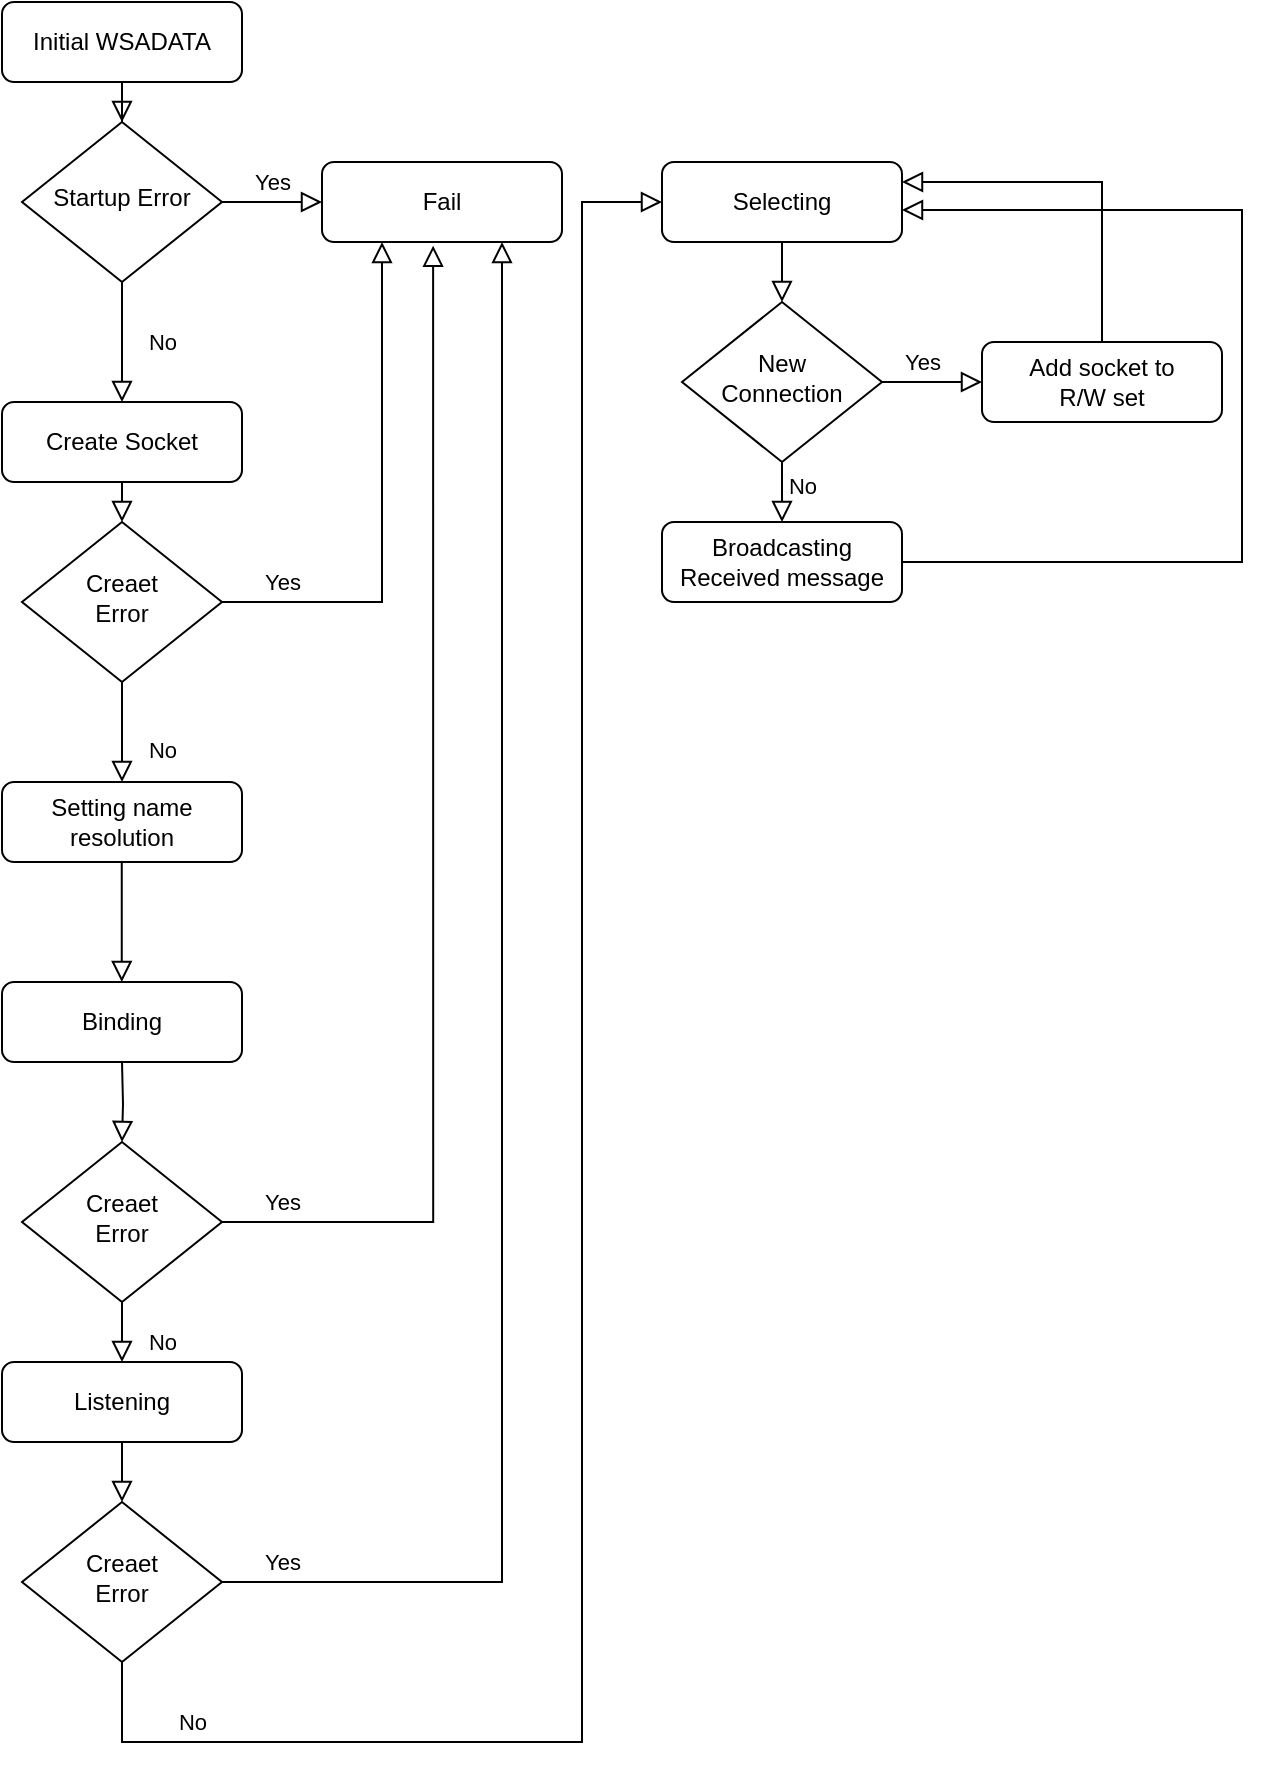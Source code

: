 <mxfile version="13.9.9" type="device"><diagram id="C5RBs43oDa-KdzZeNtuy" name="Page-1"><mxGraphModel dx="1634" dy="826" grid="1" gridSize="10" guides="1" tooltips="1" connect="1" arrows="1" fold="1" page="1" pageScale="1" pageWidth="827" pageHeight="1169" math="0" shadow="0"><root><mxCell id="WIyWlLk6GJQsqaUBKTNV-0"/><mxCell id="WIyWlLk6GJQsqaUBKTNV-1" parent="WIyWlLk6GJQsqaUBKTNV-0"/><mxCell id="WIyWlLk6GJQsqaUBKTNV-2" value="" style="rounded=0;html=1;jettySize=auto;orthogonalLoop=1;fontSize=11;endArrow=block;endFill=0;endSize=8;strokeWidth=1;shadow=0;labelBackgroundColor=none;edgeStyle=orthogonalEdgeStyle;" parent="WIyWlLk6GJQsqaUBKTNV-1" source="WIyWlLk6GJQsqaUBKTNV-3" target="WIyWlLk6GJQsqaUBKTNV-6" edge="1"><mxGeometry relative="1" as="geometry"/></mxCell><mxCell id="WIyWlLk6GJQsqaUBKTNV-3" value="Initial WSADATA" style="rounded=1;whiteSpace=wrap;html=1;fontSize=12;glass=0;strokeWidth=1;shadow=0;" parent="WIyWlLk6GJQsqaUBKTNV-1" vertex="1"><mxGeometry x="160" y="80" width="120" height="40" as="geometry"/></mxCell><mxCell id="WIyWlLk6GJQsqaUBKTNV-4" value="No" style="rounded=0;html=1;jettySize=auto;orthogonalLoop=1;fontSize=11;endArrow=block;endFill=0;endSize=8;strokeWidth=1;shadow=0;labelBackgroundColor=none;edgeStyle=orthogonalEdgeStyle;entryX=0.5;entryY=0;entryDx=0;entryDy=0;" parent="WIyWlLk6GJQsqaUBKTNV-1" source="WIyWlLk6GJQsqaUBKTNV-6" target="kxZPqZjDZHwBbCT4NaOe-0" edge="1"><mxGeometry y="20" relative="1" as="geometry"><mxPoint as="offset"/><mxPoint x="220" y="270" as="targetPoint"/></mxGeometry></mxCell><mxCell id="WIyWlLk6GJQsqaUBKTNV-5" value="Yes" style="edgeStyle=orthogonalEdgeStyle;rounded=0;html=1;jettySize=auto;orthogonalLoop=1;fontSize=11;endArrow=block;endFill=0;endSize=8;strokeWidth=1;shadow=0;labelBackgroundColor=none;" parent="WIyWlLk6GJQsqaUBKTNV-1" source="WIyWlLk6GJQsqaUBKTNV-6" target="WIyWlLk6GJQsqaUBKTNV-7" edge="1"><mxGeometry y="10" relative="1" as="geometry"><mxPoint as="offset"/></mxGeometry></mxCell><mxCell id="WIyWlLk6GJQsqaUBKTNV-6" value="Startup Error" style="rhombus;whiteSpace=wrap;html=1;shadow=0;fontFamily=Helvetica;fontSize=12;align=center;strokeWidth=1;spacing=6;spacingTop=-4;" parent="WIyWlLk6GJQsqaUBKTNV-1" vertex="1"><mxGeometry x="170" y="140" width="100" height="80" as="geometry"/></mxCell><mxCell id="WIyWlLk6GJQsqaUBKTNV-7" value="Fail" style="rounded=1;whiteSpace=wrap;html=1;fontSize=12;glass=0;strokeWidth=1;shadow=0;" parent="WIyWlLk6GJQsqaUBKTNV-1" vertex="1"><mxGeometry x="320" y="160" width="120" height="40" as="geometry"/></mxCell><mxCell id="WIyWlLk6GJQsqaUBKTNV-8" value="No" style="rounded=0;html=1;jettySize=auto;orthogonalLoop=1;fontSize=11;endArrow=block;endFill=0;endSize=8;strokeWidth=1;shadow=0;labelBackgroundColor=none;edgeStyle=orthogonalEdgeStyle;" parent="WIyWlLk6GJQsqaUBKTNV-1" source="WIyWlLk6GJQsqaUBKTNV-10" target="WIyWlLk6GJQsqaUBKTNV-11" edge="1"><mxGeometry x="0.333" y="20" relative="1" as="geometry"><mxPoint as="offset"/></mxGeometry></mxCell><mxCell id="WIyWlLk6GJQsqaUBKTNV-9" value="Yes" style="edgeStyle=orthogonalEdgeStyle;rounded=0;html=1;jettySize=auto;orthogonalLoop=1;fontSize=11;endArrow=block;endFill=0;endSize=8;strokeWidth=1;shadow=0;labelBackgroundColor=none;entryX=0.25;entryY=1;entryDx=0;entryDy=0;" parent="WIyWlLk6GJQsqaUBKTNV-1" source="WIyWlLk6GJQsqaUBKTNV-10" target="WIyWlLk6GJQsqaUBKTNV-7" edge="1"><mxGeometry x="-0.769" y="10" relative="1" as="geometry"><mxPoint as="offset"/><mxPoint x="320" y="420.0" as="targetPoint"/></mxGeometry></mxCell><mxCell id="WIyWlLk6GJQsqaUBKTNV-10" value="Creaet&lt;br&gt;Error" style="rhombus;whiteSpace=wrap;html=1;shadow=0;fontFamily=Helvetica;fontSize=12;align=center;strokeWidth=1;spacing=6;spacingTop=-4;" parent="WIyWlLk6GJQsqaUBKTNV-1" vertex="1"><mxGeometry x="170" y="340" width="100" height="80" as="geometry"/></mxCell><mxCell id="WIyWlLk6GJQsqaUBKTNV-11" value="Setting name resolution" style="rounded=1;whiteSpace=wrap;html=1;fontSize=12;glass=0;strokeWidth=1;shadow=0;" parent="WIyWlLk6GJQsqaUBKTNV-1" vertex="1"><mxGeometry x="160" y="470" width="120" height="40" as="geometry"/></mxCell><mxCell id="WIyWlLk6GJQsqaUBKTNV-12" value="Listening" style="rounded=1;whiteSpace=wrap;html=1;fontSize=12;glass=0;strokeWidth=1;shadow=0;" parent="WIyWlLk6GJQsqaUBKTNV-1" vertex="1"><mxGeometry x="160" y="760" width="120" height="40" as="geometry"/></mxCell><mxCell id="kxZPqZjDZHwBbCT4NaOe-0" value="Create Socket" style="rounded=1;whiteSpace=wrap;html=1;fontSize=12;glass=0;strokeWidth=1;shadow=0;" vertex="1" parent="WIyWlLk6GJQsqaUBKTNV-1"><mxGeometry x="160" y="280" width="120" height="40" as="geometry"/></mxCell><mxCell id="kxZPqZjDZHwBbCT4NaOe-1" value="" style="rounded=0;html=1;jettySize=auto;orthogonalLoop=1;fontSize=11;endArrow=block;endFill=0;endSize=8;strokeWidth=1;shadow=0;labelBackgroundColor=none;edgeStyle=orthogonalEdgeStyle;entryX=0.5;entryY=0;entryDx=0;entryDy=0;exitX=0.5;exitY=1;exitDx=0;exitDy=0;" edge="1" parent="WIyWlLk6GJQsqaUBKTNV-1" source="kxZPqZjDZHwBbCT4NaOe-0" target="WIyWlLk6GJQsqaUBKTNV-10"><mxGeometry y="20" relative="1" as="geometry"><mxPoint as="offset"/><mxPoint x="230" y="230.0" as="sourcePoint"/><mxPoint x="230" y="290.0" as="targetPoint"/></mxGeometry></mxCell><mxCell id="kxZPqZjDZHwBbCT4NaOe-2" value="Binding" style="rounded=1;whiteSpace=wrap;html=1;fontSize=12;glass=0;strokeWidth=1;shadow=0;" vertex="1" parent="WIyWlLk6GJQsqaUBKTNV-1"><mxGeometry x="160" y="570" width="120" height="40" as="geometry"/></mxCell><mxCell id="kxZPqZjDZHwBbCT4NaOe-6" value="" style="rounded=0;html=1;jettySize=auto;orthogonalLoop=1;fontSize=11;endArrow=block;endFill=0;endSize=8;strokeWidth=1;shadow=0;labelBackgroundColor=none;edgeStyle=orthogonalEdgeStyle;entryX=0.5;entryY=0;entryDx=0;entryDy=0;" edge="1" parent="WIyWlLk6GJQsqaUBKTNV-1"><mxGeometry y="20" relative="1" as="geometry"><mxPoint as="offset"/><mxPoint x="219.88" y="510.0" as="sourcePoint"/><mxPoint x="219.88" y="570.0" as="targetPoint"/></mxGeometry></mxCell><mxCell id="kxZPqZjDZHwBbCT4NaOe-7" value="Creaet&lt;br&gt;Error" style="rhombus;whiteSpace=wrap;html=1;shadow=0;fontFamily=Helvetica;fontSize=12;align=center;strokeWidth=1;spacing=6;spacingTop=-4;" vertex="1" parent="WIyWlLk6GJQsqaUBKTNV-1"><mxGeometry x="170" y="650" width="100" height="80" as="geometry"/></mxCell><mxCell id="kxZPqZjDZHwBbCT4NaOe-8" value="No" style="rounded=0;html=1;jettySize=auto;orthogonalLoop=1;fontSize=11;endArrow=block;endFill=0;endSize=8;strokeWidth=1;shadow=0;labelBackgroundColor=none;edgeStyle=orthogonalEdgeStyle;exitX=0.5;exitY=1;exitDx=0;exitDy=0;entryX=0.5;entryY=0;entryDx=0;entryDy=0;" edge="1" parent="WIyWlLk6GJQsqaUBKTNV-1" source="kxZPqZjDZHwBbCT4NaOe-7" target="WIyWlLk6GJQsqaUBKTNV-12"><mxGeometry x="0.333" y="20" relative="1" as="geometry"><mxPoint as="offset"/><mxPoint x="370" y="610" as="sourcePoint"/><mxPoint x="370" y="660" as="targetPoint"/></mxGeometry></mxCell><mxCell id="kxZPqZjDZHwBbCT4NaOe-9" value="Yes" style="edgeStyle=orthogonalEdgeStyle;rounded=0;html=1;jettySize=auto;orthogonalLoop=1;fontSize=11;endArrow=block;endFill=0;endSize=8;strokeWidth=1;shadow=0;labelBackgroundColor=none;entryX=0.463;entryY=1.046;entryDx=0;entryDy=0;exitX=1;exitY=0.5;exitDx=0;exitDy=0;entryPerimeter=0;" edge="1" parent="WIyWlLk6GJQsqaUBKTNV-1" source="kxZPqZjDZHwBbCT4NaOe-7" target="WIyWlLk6GJQsqaUBKTNV-7"><mxGeometry x="-0.899" y="10" relative="1" as="geometry"><mxPoint as="offset"/><mxPoint x="280.004" y="680.019" as="sourcePoint"/><mxPoint x="360.04" y="499.99" as="targetPoint"/></mxGeometry></mxCell><mxCell id="kxZPqZjDZHwBbCT4NaOe-10" value="" style="rounded=0;html=1;jettySize=auto;orthogonalLoop=1;fontSize=11;endArrow=block;endFill=0;endSize=8;strokeWidth=1;shadow=0;labelBackgroundColor=none;edgeStyle=orthogonalEdgeStyle;" edge="1" parent="WIyWlLk6GJQsqaUBKTNV-1" target="kxZPqZjDZHwBbCT4NaOe-7"><mxGeometry y="20" relative="1" as="geometry"><mxPoint as="offset"/><mxPoint x="220" y="610" as="sourcePoint"/><mxPoint x="340" y="650" as="targetPoint"/></mxGeometry></mxCell><mxCell id="kxZPqZjDZHwBbCT4NaOe-11" value="" style="rounded=0;html=1;jettySize=auto;orthogonalLoop=1;fontSize=11;endArrow=block;endFill=0;endSize=8;strokeWidth=1;shadow=0;labelBackgroundColor=none;edgeStyle=orthogonalEdgeStyle;entryX=0.5;entryY=0;entryDx=0;entryDy=0;exitX=0.5;exitY=1;exitDx=0;exitDy=0;" edge="1" parent="WIyWlLk6GJQsqaUBKTNV-1" source="WIyWlLk6GJQsqaUBKTNV-12" target="kxZPqZjDZHwBbCT4NaOe-12"><mxGeometry y="20" relative="1" as="geometry"><mxPoint as="offset"/><mxPoint x="460.0" y="730" as="sourcePoint"/><mxPoint x="460.0" y="790" as="targetPoint"/></mxGeometry></mxCell><mxCell id="kxZPqZjDZHwBbCT4NaOe-12" value="Creaet&lt;br&gt;Error" style="rhombus;whiteSpace=wrap;html=1;shadow=0;fontFamily=Helvetica;fontSize=12;align=center;strokeWidth=1;spacing=6;spacingTop=-4;" vertex="1" parent="WIyWlLk6GJQsqaUBKTNV-1"><mxGeometry x="170" y="830" width="100" height="80" as="geometry"/></mxCell><mxCell id="kxZPqZjDZHwBbCT4NaOe-15" value="Yes" style="edgeStyle=orthogonalEdgeStyle;rounded=0;html=1;jettySize=auto;orthogonalLoop=1;fontSize=11;endArrow=block;endFill=0;endSize=8;strokeWidth=1;shadow=0;labelBackgroundColor=none;entryX=0.75;entryY=1;entryDx=0;entryDy=0;exitX=1;exitY=0.5;exitDx=0;exitDy=0;" edge="1" parent="WIyWlLk6GJQsqaUBKTNV-1" source="kxZPqZjDZHwBbCT4NaOe-12" target="WIyWlLk6GJQsqaUBKTNV-7"><mxGeometry x="-0.926" y="10" relative="1" as="geometry"><mxPoint as="offset"/><mxPoint x="390" y="848.16" as="sourcePoint"/><mxPoint x="495.56" y="360.0" as="targetPoint"/></mxGeometry></mxCell><mxCell id="kxZPqZjDZHwBbCT4NaOe-16" value="No" style="edgeStyle=orthogonalEdgeStyle;rounded=0;html=1;jettySize=auto;orthogonalLoop=1;fontSize=11;endArrow=block;endFill=0;endSize=8;strokeWidth=1;shadow=0;labelBackgroundColor=none;exitX=0.5;exitY=1;exitDx=0;exitDy=0;entryX=0;entryY=0.5;entryDx=0;entryDy=0;" edge="1" parent="WIyWlLk6GJQsqaUBKTNV-1" source="kxZPqZjDZHwBbCT4NaOe-12" target="kxZPqZjDZHwBbCT4NaOe-18"><mxGeometry x="-0.861" y="10" relative="1" as="geometry"><mxPoint as="offset"/><mxPoint x="223" y="950" as="sourcePoint"/><mxPoint x="490" y="190" as="targetPoint"/><Array as="points"><mxPoint x="220" y="950"/><mxPoint x="450" y="950"/><mxPoint x="450" y="180"/></Array></mxGeometry></mxCell><mxCell id="kxZPqZjDZHwBbCT4NaOe-18" value="Selecting" style="rounded=1;whiteSpace=wrap;html=1;fontSize=12;glass=0;strokeWidth=1;shadow=0;" vertex="1" parent="WIyWlLk6GJQsqaUBKTNV-1"><mxGeometry x="490" y="160" width="120" height="40" as="geometry"/></mxCell><mxCell id="kxZPqZjDZHwBbCT4NaOe-19" value="New&lt;br&gt;Connection" style="rhombus;whiteSpace=wrap;html=1;shadow=0;fontFamily=Helvetica;fontSize=12;align=center;strokeWidth=1;spacing=6;spacingTop=-4;" vertex="1" parent="WIyWlLk6GJQsqaUBKTNV-1"><mxGeometry x="500" y="230" width="100" height="80" as="geometry"/></mxCell><mxCell id="kxZPqZjDZHwBbCT4NaOe-20" value="" style="edgeStyle=orthogonalEdgeStyle;rounded=0;html=1;jettySize=auto;orthogonalLoop=1;fontSize=11;endArrow=block;endFill=0;endSize=8;strokeWidth=1;shadow=0;labelBackgroundColor=none;entryX=0.5;entryY=0;entryDx=0;entryDy=0;exitX=0.5;exitY=1;exitDx=0;exitDy=0;" edge="1" parent="WIyWlLk6GJQsqaUBKTNV-1" source="kxZPqZjDZHwBbCT4NaOe-18" target="kxZPqZjDZHwBbCT4NaOe-19"><mxGeometry x="-0.769" y="10" relative="1" as="geometry"><mxPoint as="offset"/><mxPoint x="280" y="390" as="sourcePoint"/><mxPoint x="360" y="210" as="targetPoint"/></mxGeometry></mxCell><mxCell id="kxZPqZjDZHwBbCT4NaOe-21" value="Add socket to&lt;br&gt;R/W set" style="rounded=1;whiteSpace=wrap;html=1;fontSize=12;glass=0;strokeWidth=1;shadow=0;" vertex="1" parent="WIyWlLk6GJQsqaUBKTNV-1"><mxGeometry x="650" y="250" width="120" height="40" as="geometry"/></mxCell><mxCell id="kxZPqZjDZHwBbCT4NaOe-23" value="Yes" style="edgeStyle=orthogonalEdgeStyle;rounded=0;html=1;jettySize=auto;orthogonalLoop=1;fontSize=11;endArrow=block;endFill=0;endSize=8;strokeWidth=1;shadow=0;labelBackgroundColor=none;exitX=1;exitY=0.5;exitDx=0;exitDy=0;entryX=0;entryY=0.5;entryDx=0;entryDy=0;" edge="1" parent="WIyWlLk6GJQsqaUBKTNV-1" source="kxZPqZjDZHwBbCT4NaOe-19" target="kxZPqZjDZHwBbCT4NaOe-21"><mxGeometry x="-0.2" y="10" relative="1" as="geometry"><mxPoint as="offset"/><mxPoint x="610" y="270" as="sourcePoint"/><mxPoint x="660" y="270" as="targetPoint"/></mxGeometry></mxCell><mxCell id="kxZPqZjDZHwBbCT4NaOe-25" value="" style="rounded=0;html=1;jettySize=auto;orthogonalLoop=1;fontSize=11;endArrow=block;endFill=0;endSize=8;strokeWidth=1;shadow=0;labelBackgroundColor=none;edgeStyle=orthogonalEdgeStyle;entryX=1;entryY=0.25;entryDx=0;entryDy=0;exitX=0.5;exitY=0;exitDx=0;exitDy=0;" edge="1" parent="WIyWlLk6GJQsqaUBKTNV-1" source="kxZPqZjDZHwBbCT4NaOe-21" target="kxZPqZjDZHwBbCT4NaOe-18"><mxGeometry relative="1" as="geometry"><mxPoint x="869.97" y="169.97" as="sourcePoint"/><mxPoint x="640.004" y="199.998" as="targetPoint"/></mxGeometry></mxCell><mxCell id="kxZPqZjDZHwBbCT4NaOe-27" value="No" style="edgeStyle=orthogonalEdgeStyle;rounded=0;html=1;jettySize=auto;orthogonalLoop=1;fontSize=11;endArrow=block;endFill=0;endSize=8;strokeWidth=1;shadow=0;labelBackgroundColor=none;exitX=0.5;exitY=1;exitDx=0;exitDy=0;entryX=0.5;entryY=0;entryDx=0;entryDy=0;" edge="1" parent="WIyWlLk6GJQsqaUBKTNV-1" source="kxZPqZjDZHwBbCT4NaOe-19" target="kxZPqZjDZHwBbCT4NaOe-28"><mxGeometry x="-0.2" y="10" relative="1" as="geometry"><mxPoint as="offset"/><mxPoint x="550.0" y="340" as="sourcePoint"/><mxPoint x="550" y="350" as="targetPoint"/></mxGeometry></mxCell><mxCell id="kxZPqZjDZHwBbCT4NaOe-28" value="Broadcasting Received message" style="rounded=1;whiteSpace=wrap;html=1;fontSize=12;glass=0;strokeWidth=1;shadow=0;" vertex="1" parent="WIyWlLk6GJQsqaUBKTNV-1"><mxGeometry x="490" y="340" width="120" height="40" as="geometry"/></mxCell><mxCell id="kxZPqZjDZHwBbCT4NaOe-29" value="" style="rounded=0;html=1;jettySize=auto;orthogonalLoop=1;fontSize=11;endArrow=block;endFill=0;endSize=8;strokeWidth=1;shadow=0;labelBackgroundColor=none;edgeStyle=orthogonalEdgeStyle;exitX=1;exitY=0.5;exitDx=0;exitDy=0;entryX=1;entryY=0.6;entryDx=0;entryDy=0;entryPerimeter=0;" edge="1" parent="WIyWlLk6GJQsqaUBKTNV-1" source="kxZPqZjDZHwBbCT4NaOe-28" target="kxZPqZjDZHwBbCT4NaOe-18"><mxGeometry relative="1" as="geometry"><mxPoint x="780" y="415" as="sourcePoint"/><mxPoint x="630" y="200" as="targetPoint"/><Array as="points"><mxPoint x="780" y="360"/><mxPoint x="780" y="184"/></Array></mxGeometry></mxCell></root></mxGraphModel></diagram></mxfile>